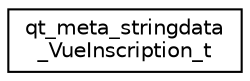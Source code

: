 digraph "Graphical Class Hierarchy"
{
 // LATEX_PDF_SIZE
  edge [fontname="Helvetica",fontsize="10",labelfontname="Helvetica",labelfontsize="10"];
  node [fontname="Helvetica",fontsize="10",shape=record];
  rankdir="LR";
  Node0 [label="qt_meta_stringdata\l_VueInscription_t",height=0.2,width=0.4,color="black", fillcolor="white", style="filled",URL="$structqt__meta__stringdata__VueInscription__t.html",tooltip=" "];
}
